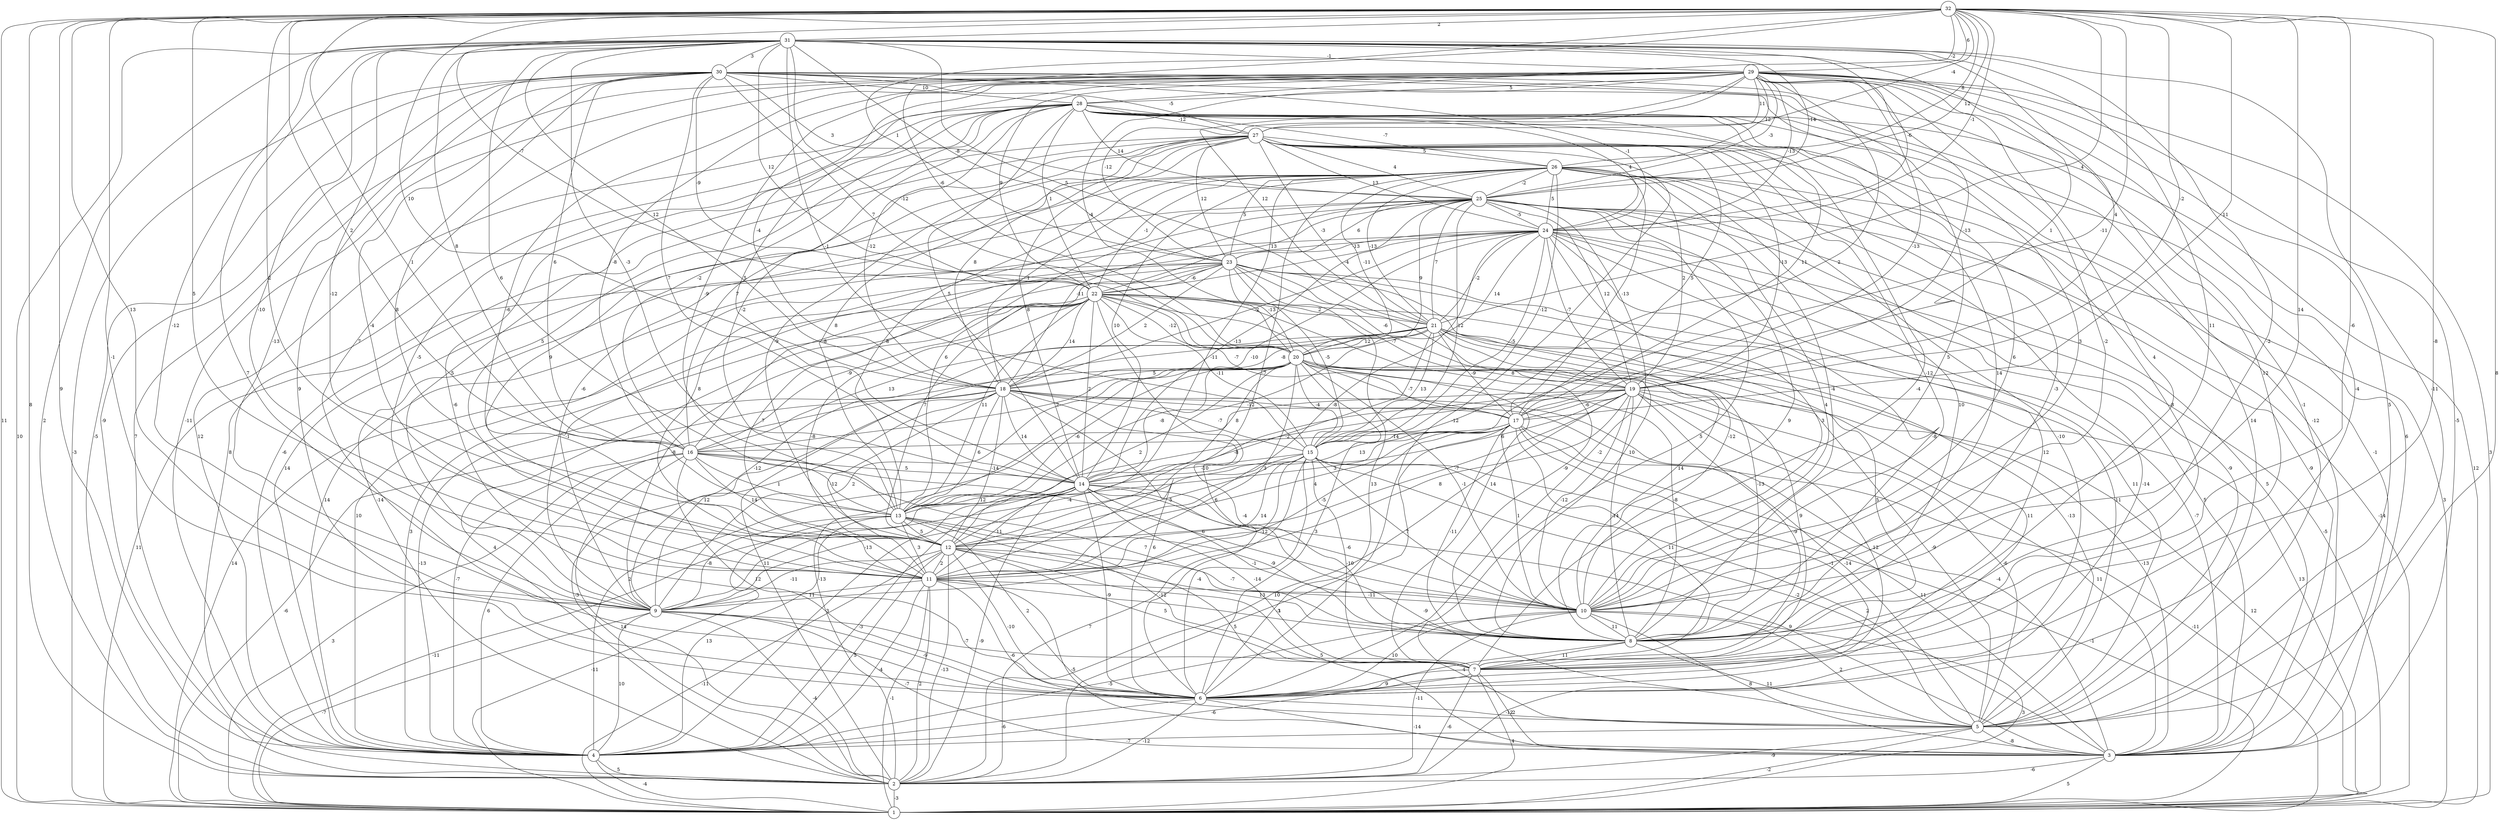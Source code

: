 graph { 
	 fontname="Helvetica,Arial,sans-serif" 
	 node [shape = circle]; 
	 32 -- 1 [label = "11"];
	 32 -- 2 [label = "8"];
	 32 -- 4 [label = "9"];
	 32 -- 5 [label = "8"];
	 32 -- 6 [label = "-1"];
	 32 -- 7 [label = "-8"];
	 32 -- 8 [label = "-6"];
	 32 -- 9 [label = "13"];
	 32 -- 10 [label = "14"];
	 32 -- 11 [label = "5"];
	 32 -- 12 [label = "2"];
	 32 -- 13 [label = "1"];
	 32 -- 15 [label = "-11"];
	 32 -- 16 [label = "2"];
	 32 -- 17 [label = "11"];
	 32 -- 18 [label = "10"];
	 32 -- 19 [label = "-2"];
	 32 -- 20 [label = "-6"];
	 32 -- 21 [label = "4"];
	 32 -- 22 [label = "-7"];
	 32 -- 23 [label = "1"];
	 32 -- 24 [label = "-1"];
	 32 -- 25 [label = "12"];
	 32 -- 26 [label = "8"];
	 32 -- 27 [label = "-4"];
	 32 -- 28 [label = "-2"];
	 32 -- 29 [label = "6"];
	 32 -- 31 [label = "2"];
	 31 -- 1 [label = "10"];
	 31 -- 2 [label = "2"];
	 31 -- 5 [label = "-11"];
	 31 -- 6 [label = "7"];
	 31 -- 8 [label = "-2"];
	 31 -- 9 [label = "-12"];
	 31 -- 10 [label = "11"];
	 31 -- 11 [label = "-10"];
	 31 -- 12 [label = "-12"];
	 31 -- 13 [label = "6"];
	 31 -- 14 [label = "-3"];
	 31 -- 15 [label = "-1"];
	 31 -- 16 [label = "8"];
	 31 -- 17 [label = "1"];
	 31 -- 18 [label = "12"];
	 31 -- 19 [label = "4"];
	 31 -- 20 [label = "-12"];
	 31 -- 21 [label = "5"];
	 31 -- 22 [label = "12"];
	 31 -- 23 [label = "-8"];
	 31 -- 24 [label = "-6"];
	 31 -- 25 [label = "-14"];
	 31 -- 29 [label = "-1"];
	 31 -- 30 [label = "3"];
	 30 -- 1 [label = "-3"];
	 30 -- 2 [label = "-5"];
	 30 -- 3 [label = "-12"];
	 30 -- 4 [label = "-9"];
	 30 -- 5 [label = "-1"];
	 30 -- 6 [label = "9"];
	 30 -- 8 [label = "5"];
	 30 -- 9 [label = "-13"];
	 30 -- 10 [label = "3"];
	 30 -- 11 [label = "-4"];
	 30 -- 12 [label = "8"];
	 30 -- 14 [label = "7"];
	 30 -- 16 [label = "6"];
	 30 -- 20 [label = "7"];
	 30 -- 22 [label = "-9"];
	 30 -- 24 [label = "-1"];
	 30 -- 25 [label = "3"];
	 30 -- 27 [label = "-5"];
	 30 -- 28 [label = "10"];
	 29 -- 1 [label = "3"];
	 29 -- 2 [label = "7"];
	 29 -- 3 [label = "-5"];
	 29 -- 4 [label = "-11"];
	 29 -- 5 [label = "5"];
	 29 -- 6 [label = "-4"];
	 29 -- 7 [label = "12"];
	 29 -- 8 [label = "4"];
	 29 -- 9 [label = "7"];
	 29 -- 10 [label = "-2"];
	 29 -- 12 [label = "-6"];
	 29 -- 13 [label = "-9"];
	 29 -- 14 [label = "5"];
	 29 -- 15 [label = "2"];
	 29 -- 16 [label = "-8"];
	 29 -- 17 [label = "-13"];
	 29 -- 18 [label = "-4"];
	 29 -- 19 [label = "-13"];
	 29 -- 20 [label = "-4"];
	 29 -- 21 [label = "12"];
	 29 -- 22 [label = "9"];
	 29 -- 23 [label = "-12"];
	 29 -- 24 [label = "-13"];
	 29 -- 25 [label = "-3"];
	 29 -- 26 [label = "12"];
	 29 -- 27 [label = "11"];
	 29 -- 28 [label = "5"];
	 28 -- 1 [label = "12"];
	 28 -- 2 [label = "8"];
	 28 -- 3 [label = "6"];
	 28 -- 4 [label = "12"];
	 28 -- 5 [label = "14"];
	 28 -- 6 [label = "-6"];
	 28 -- 7 [label = "-4"];
	 28 -- 8 [label = "14"];
	 28 -- 9 [label = "-5"];
	 28 -- 10 [label = "6"];
	 28 -- 11 [label = "5"];
	 28 -- 13 [label = "-2"];
	 28 -- 14 [label = "5"];
	 28 -- 16 [label = "-2"];
	 28 -- 17 [label = "11"];
	 28 -- 18 [label = "-12"];
	 28 -- 22 [label = "1"];
	 28 -- 24 [label = "4"];
	 28 -- 25 [label = "14"];
	 28 -- 26 [label = "-7"];
	 28 -- 27 [label = "-12"];
	 27 -- 3 [label = "-1"];
	 27 -- 4 [label = "-6"];
	 27 -- 6 [label = "-12"];
	 27 -- 7 [label = "-8"];
	 27 -- 8 [label = "-3"];
	 27 -- 9 [label = "5"];
	 27 -- 10 [label = "-12"];
	 27 -- 11 [label = "9"];
	 27 -- 12 [label = "-9"];
	 27 -- 13 [label = "8"];
	 27 -- 14 [label = "8"];
	 27 -- 16 [label = "7"];
	 27 -- 17 [label = "5"];
	 27 -- 18 [label = "8"];
	 27 -- 19 [label = "-13"];
	 27 -- 21 [label = "-3"];
	 27 -- 23 [label = "12"];
	 27 -- 24 [label = "13"];
	 27 -- 25 [label = "4"];
	 27 -- 26 [label = "5"];
	 26 -- 1 [label = "3"];
	 26 -- 2 [label = "-14"];
	 26 -- 3 [label = "-9"];
	 26 -- 4 [label = "14"];
	 26 -- 6 [label = "-10"];
	 26 -- 8 [label = "10"];
	 26 -- 9 [label = "-6"];
	 26 -- 10 [label = "-4"];
	 26 -- 11 [label = "-7"];
	 26 -- 12 [label = "-11"];
	 26 -- 13 [label = "-8"];
	 26 -- 14 [label = "10"];
	 26 -- 15 [label = "-12"];
	 26 -- 17 [label = "-13"];
	 26 -- 18 [label = "1"];
	 26 -- 19 [label = "2"];
	 26 -- 20 [label = "-11"];
	 26 -- 21 [label = "-13"];
	 26 -- 22 [label = "-1"];
	 26 -- 23 [label = "5"];
	 26 -- 24 [label = "5"];
	 26 -- 25 [label = "-2"];
	 25 -- 1 [label = "-14"];
	 25 -- 2 [label = "-14"];
	 25 -- 3 [label = "5"];
	 25 -- 5 [label = "-9"];
	 25 -- 6 [label = "-2"];
	 25 -- 7 [label = "5"];
	 25 -- 8 [label = "9"];
	 25 -- 10 [label = "4"];
	 25 -- 11 [label = "8"];
	 25 -- 13 [label = "6"];
	 25 -- 14 [label = "-13"];
	 25 -- 15 [label = "12"];
	 25 -- 18 [label = "-11"];
	 25 -- 19 [label = "12"];
	 25 -- 20 [label = "9"];
	 25 -- 21 [label = "7"];
	 25 -- 22 [label = "13"];
	 25 -- 23 [label = "6"];
	 25 -- 24 [label = "-5"];
	 24 -- 1 [label = "-5"];
	 24 -- 3 [label = "5"];
	 24 -- 4 [label = "14"];
	 24 -- 5 [label = "11"];
	 24 -- 7 [label = "12"];
	 24 -- 8 [label = "-8"];
	 24 -- 10 [label = "3"];
	 24 -- 11 [label = "-8"];
	 24 -- 14 [label = "-10"];
	 24 -- 15 [label = "-5"];
	 24 -- 16 [label = "-8"];
	 24 -- 18 [label = "-2"];
	 24 -- 19 [label = "-7"];
	 24 -- 20 [label = "14"];
	 24 -- 21 [label = "-2"];
	 24 -- 22 [label = "-4"];
	 24 -- 23 [label = "-13"];
	 23 -- 1 [label = "11"];
	 23 -- 3 [label = "-7"];
	 23 -- 4 [label = "10"];
	 23 -- 5 [label = "11"];
	 23 -- 6 [label = "13"];
	 23 -- 8 [label = "10"];
	 23 -- 9 [label = "-1"];
	 23 -- 10 [label = "-12"];
	 23 -- 11 [label = "7"];
	 23 -- 12 [label = "7"];
	 23 -- 15 [label = "-5"];
	 23 -- 18 [label = "2"];
	 23 -- 19 [label = "-6"];
	 23 -- 20 [label = "-13"];
	 23 -- 22 [label = "-6"];
	 22 -- 1 [label = "14"];
	 22 -- 2 [label = "4"];
	 22 -- 4 [label = "3"];
	 22 -- 5 [label = "-13"];
	 22 -- 6 [label = "6"];
	 22 -- 7 [label = "14"];
	 22 -- 8 [label = "-9"];
	 22 -- 9 [label = "-8"];
	 22 -- 11 [label = "-8"];
	 22 -- 13 [label = "11"];
	 22 -- 14 [label = "2"];
	 22 -- 15 [label = "-11"];
	 22 -- 16 [label = "-9"];
	 22 -- 17 [label = "-7"];
	 22 -- 18 [label = "14"];
	 22 -- 19 [label = "-7"];
	 22 -- 20 [label = "-12"];
	 22 -- 21 [label = "2"];
	 21 -- 1 [label = "13"];
	 21 -- 2 [label = "11"];
	 21 -- 6 [label = "11"];
	 21 -- 7 [label = "5"];
	 21 -- 8 [label = "-13"];
	 21 -- 9 [label = "-12"];
	 21 -- 10 [label = "14"];
	 21 -- 12 [label = "-2"];
	 21 -- 13 [label = "-8"];
	 21 -- 15 [label = "13"];
	 21 -- 16 [label = "13"];
	 21 -- 17 [label = "-9"];
	 21 -- 18 [label = "-8"];
	 21 -- 20 [label = "12"];
	 20 -- 2 [label = "-13"];
	 20 -- 3 [label = "-13"];
	 20 -- 4 [label = "-13"];
	 20 -- 5 [label = "-9"];
	 20 -- 6 [label = "3"];
	 20 -- 7 [label = "9"];
	 20 -- 8 [label = "-8"];
	 20 -- 9 [label = "2"];
	 20 -- 10 [label = "-1"];
	 20 -- 11 [label = "3"];
	 20 -- 12 [label = "2"];
	 20 -- 13 [label = "-6"];
	 20 -- 14 [label = "8"];
	 20 -- 15 [label = "-4"];
	 20 -- 16 [label = "2"];
	 20 -- 17 [label = "-7"];
	 20 -- 18 [label = "5"];
	 20 -- 19 [label = "8"];
	 19 -- 1 [label = "12"];
	 19 -- 2 [label = "10"];
	 19 -- 3 [label = "11"];
	 19 -- 4 [label = "2"];
	 19 -- 5 [label = "-6"];
	 19 -- 6 [label = "12"];
	 19 -- 7 [label = "-9"];
	 19 -- 8 [label = "-14"];
	 19 -- 9 [label = "-4"];
	 19 -- 10 [label = "-12"];
	 19 -- 11 [label = "8"];
	 19 -- 12 [label = "-7"];
	 19 -- 13 [label = "-8"];
	 19 -- 14 [label = "6"];
	 19 -- 17 [label = "-6"];
	 18 -- 1 [label = "-6"];
	 18 -- 2 [label = "-3"];
	 18 -- 3 [label = "-4"];
	 18 -- 4 [label = "-7"];
	 18 -- 5 [label = "-14"];
	 18 -- 6 [label = "6"];
	 18 -- 8 [label = "-4"];
	 18 -- 9 [label = "12"];
	 18 -- 11 [label = "-12"];
	 18 -- 12 [label = "-14"];
	 18 -- 13 [label = "6"];
	 18 -- 14 [label = "14"];
	 18 -- 15 [label = "-7"];
	 18 -- 17 [label = "-12"];
	 17 -- 1 [label = "-11"];
	 17 -- 2 [label = "1"];
	 17 -- 3 [label = "11"];
	 17 -- 6 [label = "-1"];
	 17 -- 7 [label = "11"];
	 17 -- 8 [label = "-11"];
	 17 -- 10 [label = "1"];
	 17 -- 11 [label = "-5"];
	 17 -- 12 [label = "4"];
	 17 -- 13 [label = "3"];
	 17 -- 14 [label = "13"];
	 17 -- 16 [label = "-14"];
	 16 -- 1 [label = "3"];
	 16 -- 2 [label = "14"];
	 16 -- 4 [label = "6"];
	 16 -- 6 [label = "12"];
	 16 -- 8 [label = "7"];
	 16 -- 10 [label = "6"];
	 16 -- 12 [label = "14"];
	 16 -- 13 [label = "1"];
	 16 -- 14 [label = "5"];
	 15 -- 1 [label = "-1"];
	 15 -- 2 [label = "7"];
	 15 -- 3 [label = "2"];
	 15 -- 4 [label = "3"];
	 15 -- 5 [label = "-2"];
	 15 -- 6 [label = "-4"];
	 15 -- 7 [label = "-10"];
	 15 -- 9 [label = "-12"];
	 15 -- 10 [label = "7"];
	 15 -- 11 [label = "14"];
	 15 -- 12 [label = "5"];
	 15 -- 14 [label = "-10"];
	 14 -- 1 [label = "-11"];
	 14 -- 2 [label = "-9"];
	 14 -- 3 [label = "9"];
	 14 -- 4 [label = "-3"];
	 14 -- 5 [label = "-9"];
	 14 -- 6 [label = "-9"];
	 14 -- 7 [label = "-14"];
	 14 -- 8 [label = "-1"];
	 14 -- 9 [label = "-13"];
	 14 -- 10 [label = "-6"];
	 14 -- 11 [label = "11"];
	 14 -- 13 [label = "12"];
	 13 -- 1 [label = "-11"];
	 13 -- 4 [label = "13"];
	 13 -- 5 [label = "5"];
	 13 -- 6 [label = "2"];
	 13 -- 7 [label = "-12"];
	 13 -- 9 [label = "-8"];
	 13 -- 10 [label = "-9"];
	 13 -- 11 [label = "3"];
	 13 -- 12 [label = "5"];
	 12 -- 1 [label = "-11"];
	 12 -- 2 [label = "-13"];
	 12 -- 3 [label = "5"];
	 12 -- 4 [label = "5"];
	 12 -- 6 [label = "-10"];
	 12 -- 7 [label = "5"];
	 12 -- 8 [label = "13"];
	 12 -- 9 [label = "-11"];
	 12 -- 10 [label = "-7"];
	 12 -- 11 [label = "2"];
	 11 -- 1 [label = "-1"];
	 11 -- 2 [label = "2"];
	 11 -- 3 [label = "-5"];
	 11 -- 4 [label = "-4"];
	 11 -- 5 [label = "-6"];
	 11 -- 8 [label = "-3"];
	 11 -- 9 [label = "11"];
	 11 -- 10 [label = "-11"];
	 10 -- 1 [label = "3"];
	 10 -- 2 [label = "-11"];
	 10 -- 3 [label = "8"];
	 10 -- 4 [label = "-5"];
	 10 -- 5 [label = "2"];
	 10 -- 6 [label = "10"];
	 10 -- 8 [label = "11"];
	 9 -- 1 [label = "-7"];
	 9 -- 2 [label = "-4"];
	 9 -- 3 [label = "-7"];
	 9 -- 4 [label = "10"];
	 9 -- 6 [label = "-9"];
	 9 -- 7 [label = "-7"];
	 8 -- 5 [label = "11"];
	 8 -- 6 [label = "4"];
	 8 -- 7 [label = "11"];
	 7 -- 1 [label = "4"];
	 7 -- 2 [label = "-6"];
	 7 -- 3 [label = "-2"];
	 7 -- 4 [label = "-6"];
	 7 -- 6 [label = "9"];
	 6 -- 2 [label = "-12"];
	 6 -- 3 [label = "-14"];
	 6 -- 4 [label = "-6"];
	 6 -- 5 [label = "-12"];
	 5 -- 1 [label = "-2"];
	 5 -- 2 [label = "-9"];
	 5 -- 3 [label = "-8"];
	 5 -- 4 [label = "-7"];
	 4 -- 1 [label = "-4"];
	 4 -- 2 [label = "5"];
	 3 -- 1 [label = "5"];
	 3 -- 2 [label = "-6"];
	 2 -- 1 [label = "-3"];
	 1;
	 2;
	 3;
	 4;
	 5;
	 6;
	 7;
	 8;
	 9;
	 10;
	 11;
	 12;
	 13;
	 14;
	 15;
	 16;
	 17;
	 18;
	 19;
	 20;
	 21;
	 22;
	 23;
	 24;
	 25;
	 26;
	 27;
	 28;
	 29;
	 30;
	 31;
	 32;
}
